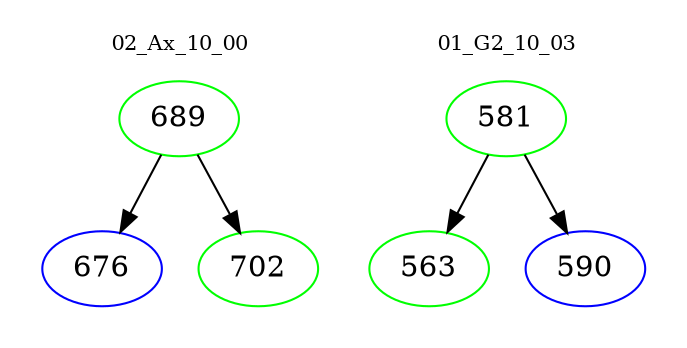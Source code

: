 digraph{
subgraph cluster_0 {
color = white
label = "02_Ax_10_00";
fontsize=10;
T0_689 [label="689", color="green"]
T0_689 -> T0_676 [color="black"]
T0_676 [label="676", color="blue"]
T0_689 -> T0_702 [color="black"]
T0_702 [label="702", color="green"]
}
subgraph cluster_1 {
color = white
label = "01_G2_10_03";
fontsize=10;
T1_581 [label="581", color="green"]
T1_581 -> T1_563 [color="black"]
T1_563 [label="563", color="green"]
T1_581 -> T1_590 [color="black"]
T1_590 [label="590", color="blue"]
}
}
